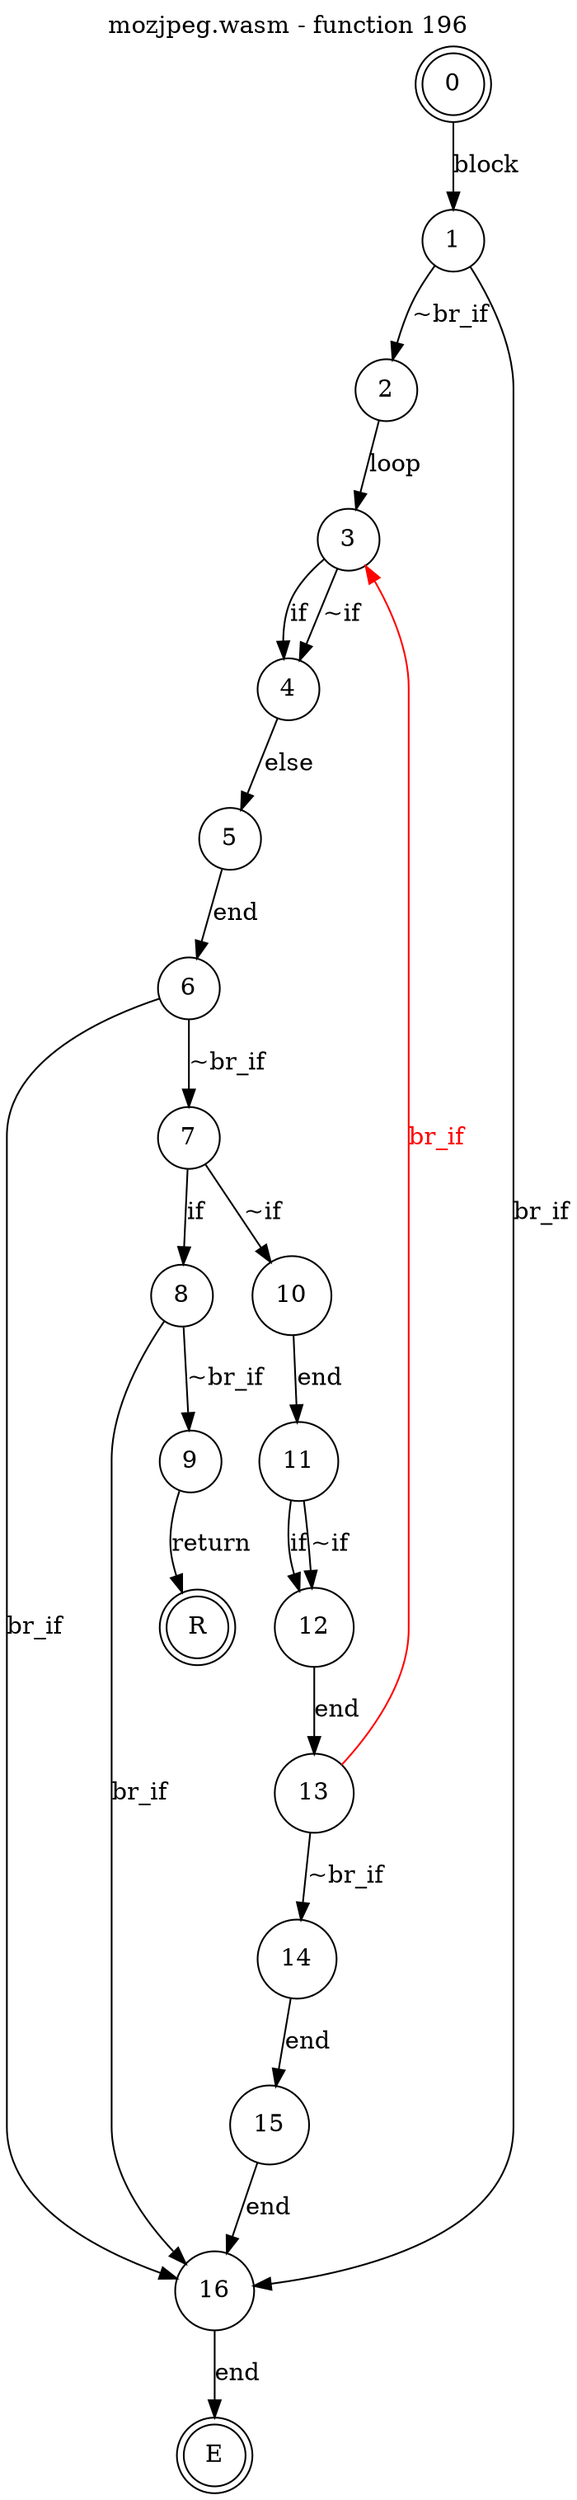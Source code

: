 digraph finite_state_machine {
    label = "mozjpeg.wasm - function 196"
    labelloc =  t
    labelfontsize = 16
    labelfontcolor = black
    labelfontname = "Helvetica"
    node [shape = doublecircle]; 0 E R ;
    node [shape = circle];
    0 -> 1[label="block"];
    1 -> 2[label="~br_if"];
    1 -> 16[label="br_if"];
    2 -> 3[label="loop"];
    3 -> 4[label="if"];
    3 -> 4[label="~if"];
    4 -> 5[label="else"];
    5 -> 6[label="end"];
    6 -> 7[label="~br_if"];
    6 -> 16[label="br_if"];
    7 -> 8[label="if"];
    7 -> 10[label="~if"];
    8 -> 9[label="~br_if"];
    8 -> 16[label="br_if"];
    9 -> R[label="return"];
    10 -> 11[label="end"];
    11 -> 12[label="if"];
    11 -> 12[label="~if"];
    12 -> 13[label="end"];
    13 -> 14[label="~br_if"];
    13 -> 3[color="red" fontcolor="red" label="br_if"];
    14 -> 15[label="end"];
    15 -> 16[label="end"];
    16 -> E[label="end"];
}
